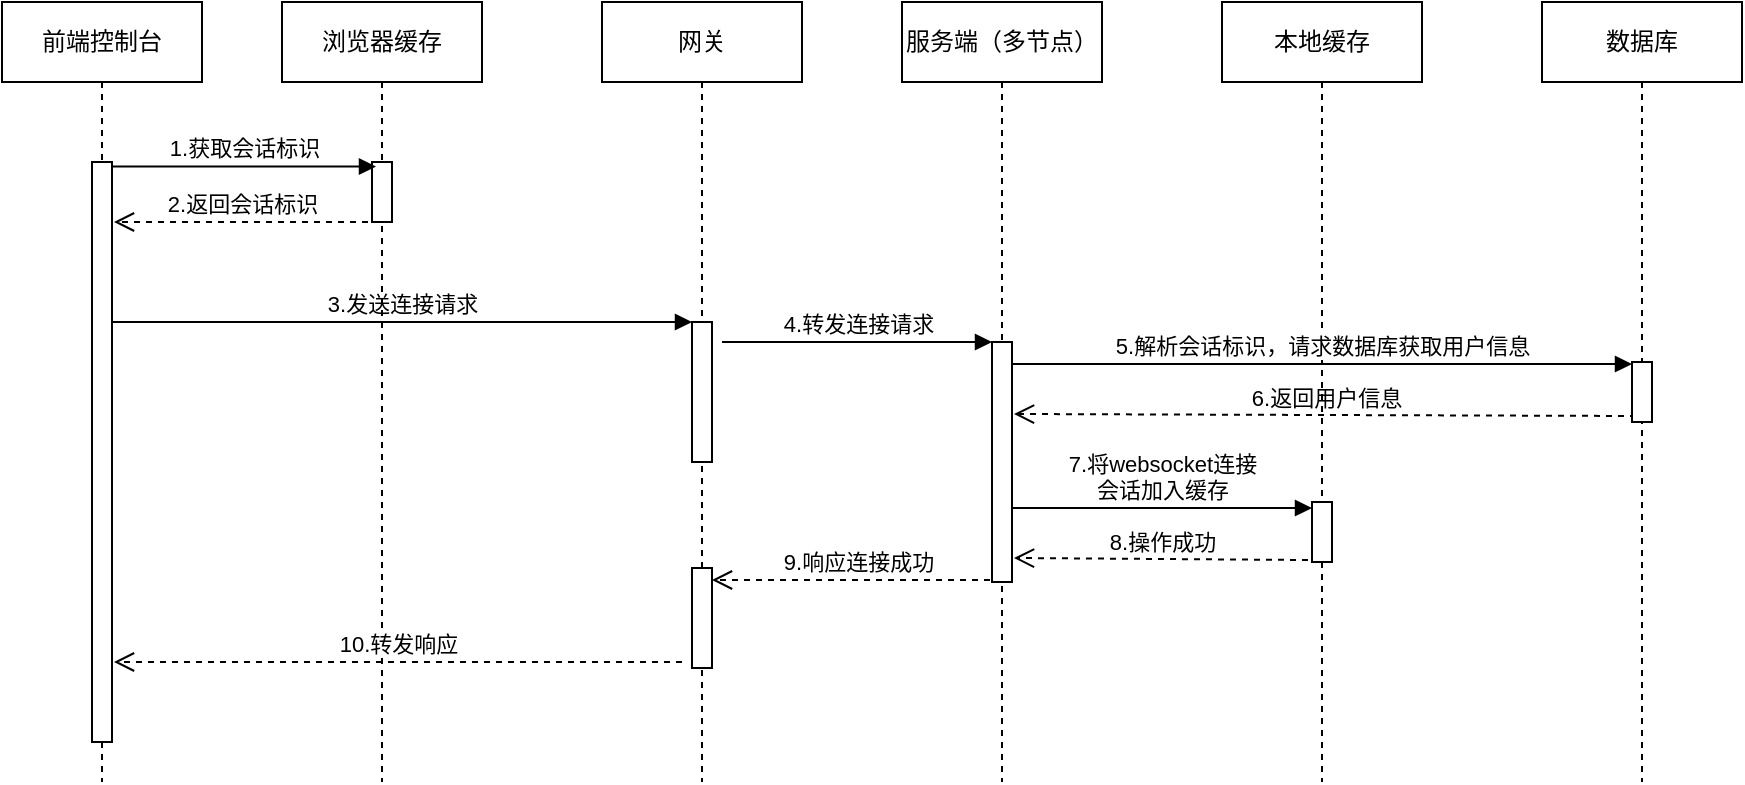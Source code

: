 <mxfile version="12.2.3" type="github" pages="3">
  <diagram id="HFHcIjjgv7-jXZRC84by" name="前端注册监听">
    <mxGraphModel dx="1995" dy="682" grid="1" gridSize="10" guides="1" tooltips="1" connect="1" arrows="1" fold="1" page="1" pageScale="1" pageWidth="827" pageHeight="1169" math="0" shadow="0">
      <root>
        <mxCell id="0"/>
        <mxCell id="1" parent="0"/>
        <mxCell id="l-wgfNWtRh-xiYLWzISt-3" value="前端控制台" style="shape=umlLifeline;perimeter=lifelinePerimeter;whiteSpace=wrap;html=1;container=1;collapsible=0;recursiveResize=0;outlineConnect=0;" vertex="1" parent="1">
          <mxGeometry x="-130" y="80" width="100" height="390" as="geometry"/>
        </mxCell>
        <mxCell id="l-wgfNWtRh-xiYLWzISt-13" value="3.发送连接请求" style="html=1;verticalAlign=bottom;endArrow=block;" edge="1" parent="l-wgfNWtRh-xiYLWzISt-3">
          <mxGeometry width="80" relative="1" as="geometry">
            <mxPoint x="55" y="160" as="sourcePoint"/>
            <mxPoint x="345" y="160" as="targetPoint"/>
          </mxGeometry>
        </mxCell>
        <mxCell id="l-wgfNWtRh-xiYLWzISt-24" value="9.响应连接成功" style="html=1;verticalAlign=bottom;endArrow=open;dashed=1;endSize=8;" edge="1" parent="l-wgfNWtRh-xiYLWzISt-3" target="TpFGpM-kSOjsv9g9q6k6-2">
          <mxGeometry relative="1" as="geometry">
            <mxPoint x="500" y="289" as="sourcePoint"/>
            <mxPoint x="360" y="300" as="targetPoint"/>
          </mxGeometry>
        </mxCell>
        <mxCell id="l-wgfNWtRh-xiYLWzISt-26" value="" style="html=1;points=[];perimeter=orthogonalPerimeter;" vertex="1" parent="l-wgfNWtRh-xiYLWzISt-3">
          <mxGeometry x="45" y="80" width="10" height="290" as="geometry"/>
        </mxCell>
        <mxCell id="l-wgfNWtRh-xiYLWzISt-4" value="浏览器缓存" style="shape=umlLifeline;perimeter=lifelinePerimeter;whiteSpace=wrap;html=1;container=1;collapsible=0;recursiveResize=0;outlineConnect=0;" vertex="1" parent="1">
          <mxGeometry x="10" y="80" width="100" height="390" as="geometry"/>
        </mxCell>
        <mxCell id="l-wgfNWtRh-xiYLWzISt-11" value="" style="html=1;points=[];perimeter=orthogonalPerimeter;" vertex="1" parent="l-wgfNWtRh-xiYLWzISt-4">
          <mxGeometry x="45" y="80" width="10" height="30" as="geometry"/>
        </mxCell>
        <mxCell id="l-wgfNWtRh-xiYLWzISt-5" value="服务端（多节点）" style="shape=umlLifeline;perimeter=lifelinePerimeter;whiteSpace=wrap;html=1;container=1;collapsible=0;recursiveResize=0;outlineConnect=0;" vertex="1" parent="1">
          <mxGeometry x="320" y="80" width="100" height="390" as="geometry"/>
        </mxCell>
        <mxCell id="l-wgfNWtRh-xiYLWzISt-14" value="" style="html=1;points=[];perimeter=orthogonalPerimeter;" vertex="1" parent="l-wgfNWtRh-xiYLWzISt-5">
          <mxGeometry x="45" y="170" width="10" height="120" as="geometry"/>
        </mxCell>
        <mxCell id="l-wgfNWtRh-xiYLWzISt-19" value="6.返回用户信息" style="html=1;verticalAlign=bottom;endArrow=open;dashed=1;endSize=8;exitX=0.2;exitY=0.7;exitDx=0;exitDy=0;exitPerimeter=0;" edge="1" parent="l-wgfNWtRh-xiYLWzISt-5">
          <mxGeometry relative="1" as="geometry">
            <mxPoint x="367" y="207" as="sourcePoint"/>
            <mxPoint x="56" y="206" as="targetPoint"/>
          </mxGeometry>
        </mxCell>
        <mxCell id="l-wgfNWtRh-xiYLWzISt-23" value="8.操作成功" style="html=1;verticalAlign=bottom;endArrow=open;dashed=1;endSize=8;exitX=0.2;exitY=0.8;exitDx=0;exitDy=0;exitPerimeter=0;" edge="1" parent="l-wgfNWtRh-xiYLWzISt-5">
          <mxGeometry relative="1" as="geometry">
            <mxPoint x="203" y="279" as="sourcePoint"/>
            <mxPoint x="56" y="278" as="targetPoint"/>
          </mxGeometry>
        </mxCell>
        <mxCell id="l-wgfNWtRh-xiYLWzISt-6" value="本地缓存" style="shape=umlLifeline;perimeter=lifelinePerimeter;whiteSpace=wrap;html=1;container=1;collapsible=0;recursiveResize=0;outlineConnect=0;" vertex="1" parent="1">
          <mxGeometry x="480" y="80" width="100" height="390" as="geometry"/>
        </mxCell>
        <mxCell id="l-wgfNWtRh-xiYLWzISt-22" value="" style="html=1;points=[];perimeter=orthogonalPerimeter;" vertex="1" parent="l-wgfNWtRh-xiYLWzISt-6">
          <mxGeometry x="45" y="250" width="10" height="30" as="geometry"/>
        </mxCell>
        <mxCell id="l-wgfNWtRh-xiYLWzISt-7" value="数据库" style="shape=umlLifeline;perimeter=lifelinePerimeter;whiteSpace=wrap;html=1;container=1;collapsible=0;recursiveResize=0;outlineConnect=0;" vertex="1" parent="1">
          <mxGeometry x="640" y="80" width="100" height="390" as="geometry"/>
        </mxCell>
        <mxCell id="l-wgfNWtRh-xiYLWzISt-16" value="" style="html=1;points=[];perimeter=orthogonalPerimeter;" vertex="1" parent="l-wgfNWtRh-xiYLWzISt-7">
          <mxGeometry x="45" y="180" width="10" height="30" as="geometry"/>
        </mxCell>
        <mxCell id="l-wgfNWtRh-xiYLWzISt-15" value="5.解析会话标识，请求数据库获取用户信息" style="html=1;verticalAlign=bottom;endArrow=block;" edge="1" parent="1" target="l-wgfNWtRh-xiYLWzISt-16">
          <mxGeometry width="80" relative="1" as="geometry">
            <mxPoint x="375" y="261" as="sourcePoint"/>
            <mxPoint x="680" y="260" as="targetPoint"/>
          </mxGeometry>
        </mxCell>
        <mxCell id="l-wgfNWtRh-xiYLWzISt-10" value="1.获取会话标识" style="html=1;verticalAlign=bottom;endArrow=block;entryX=0.2;entryY=0.075;entryDx=0;entryDy=0;entryPerimeter=0;" edge="1" parent="1" target="l-wgfNWtRh-xiYLWzISt-11">
          <mxGeometry width="80" relative="1" as="geometry">
            <mxPoint x="-75" y="162.25" as="sourcePoint"/>
            <mxPoint x="50" y="159" as="targetPoint"/>
          </mxGeometry>
        </mxCell>
        <mxCell id="l-wgfNWtRh-xiYLWzISt-12" value="2.返回会话标识" style="html=1;verticalAlign=bottom;endArrow=open;dashed=1;endSize=8;" edge="1" parent="1">
          <mxGeometry relative="1" as="geometry">
            <mxPoint x="53" y="190" as="sourcePoint"/>
            <mxPoint x="-74" y="190" as="targetPoint"/>
          </mxGeometry>
        </mxCell>
        <mxCell id="TpFGpM-kSOjsv9g9q6k6-1" value="网关" style="shape=umlLifeline;perimeter=lifelinePerimeter;whiteSpace=wrap;html=1;container=1;collapsible=0;recursiveResize=0;outlineConnect=0;" vertex="1" parent="1">
          <mxGeometry x="170" y="80" width="100" height="390" as="geometry"/>
        </mxCell>
        <mxCell id="TpFGpM-kSOjsv9g9q6k6-2" value="" style="html=1;points=[];perimeter=orthogonalPerimeter;" vertex="1" parent="TpFGpM-kSOjsv9g9q6k6-1">
          <mxGeometry x="45" y="283" width="10" height="50" as="geometry"/>
        </mxCell>
        <mxCell id="TpFGpM-kSOjsv9g9q6k6-4" value="" style="html=1;points=[];perimeter=orthogonalPerimeter;" vertex="1" parent="TpFGpM-kSOjsv9g9q6k6-1">
          <mxGeometry x="45" y="160" width="10" height="70" as="geometry"/>
        </mxCell>
        <mxCell id="TpFGpM-kSOjsv9g9q6k6-5" value="4.转发连接请求" style="html=1;verticalAlign=bottom;endArrow=block;" edge="1" parent="TpFGpM-kSOjsv9g9q6k6-1" target="l-wgfNWtRh-xiYLWzISt-14">
          <mxGeometry width="80" relative="1" as="geometry">
            <mxPoint x="60" y="170" as="sourcePoint"/>
            <mxPoint x="140" y="170" as="targetPoint"/>
          </mxGeometry>
        </mxCell>
        <mxCell id="TpFGpM-kSOjsv9g9q6k6-3" value="10.转发响应" style="html=1;verticalAlign=bottom;endArrow=open;dashed=1;endSize=8;" edge="1" parent="1">
          <mxGeometry relative="1" as="geometry">
            <mxPoint x="210" y="410" as="sourcePoint"/>
            <mxPoint x="-74" y="410" as="targetPoint"/>
          </mxGeometry>
        </mxCell>
        <mxCell id="l-wgfNWtRh-xiYLWzISt-21" value="7.将websocket连接&lt;br&gt;会话加入缓存" style="html=1;verticalAlign=bottom;endArrow=block;" edge="1" parent="1">
          <mxGeometry width="80" relative="1" as="geometry">
            <mxPoint x="375" y="333" as="sourcePoint"/>
            <mxPoint x="525" y="333" as="targetPoint"/>
          </mxGeometry>
        </mxCell>
      </root>
    </mxGraphModel>
  </diagram>
  <diagram id="3vAdYOR4mgObvzFZ3_zu" name="后端推送">
    <mxGraphModel dx="1995" dy="682" grid="1" gridSize="10" guides="1" tooltips="1" connect="1" arrows="1" fold="1" page="1" pageScale="1" pageWidth="827" pageHeight="1169" math="0" shadow="0">
      <root>
        <mxCell id="BXapZyo4GHoVeNJeDpWq-0"/>
        <mxCell id="BXapZyo4GHoVeNJeDpWq-1" parent="BXapZyo4GHoVeNJeDpWq-0"/>
        <mxCell id="jQOL4WjRipKyU6d3ORTy-0" value="前端控制台" style="shape=umlLifeline;perimeter=lifelinePerimeter;whiteSpace=wrap;html=1;container=1;collapsible=0;recursiveResize=0;outlineConnect=0;" vertex="1" parent="BXapZyo4GHoVeNJeDpWq-1">
          <mxGeometry x="990" y="80" width="100" height="640" as="geometry"/>
        </mxCell>
        <mxCell id="aulXTinne5Bw-lDd8tkT-7" value="" style="html=1;points=[];perimeter=orthogonalPerimeter;" vertex="1" parent="jQOL4WjRipKyU6d3ORTy-0">
          <mxGeometry x="45" y="486" width="10" height="36" as="geometry"/>
        </mxCell>
        <mxCell id="jQOL4WjRipKyU6d3ORTy-7" value="服务端" style="shape=umlLifeline;perimeter=lifelinePerimeter;whiteSpace=wrap;html=1;container=1;collapsible=0;recursiveResize=0;outlineConnect=0;" vertex="1" parent="BXapZyo4GHoVeNJeDpWq-1">
          <mxGeometry x="-10" y="80" width="100" height="640" as="geometry"/>
        </mxCell>
        <mxCell id="HaIgSC8CM5VFxUxpdTRj-0" value="" style="html=1;points=[];perimeter=orthogonalPerimeter;" vertex="1" parent="jQOL4WjRipKyU6d3ORTy-7">
          <mxGeometry x="45" y="100" width="10" height="170" as="geometry"/>
        </mxCell>
        <mxCell id="aulXTinne5Bw-lDd8tkT-0" value="1.插入一条消息" style="html=1;verticalAlign=bottom;endArrow=block;" edge="1" parent="jQOL4WjRipKyU6d3ORTy-7" target="jQOL4WjRipKyU6d3ORTy-14">
          <mxGeometry width="80" relative="1" as="geometry">
            <mxPoint x="50" y="100" as="sourcePoint"/>
            <mxPoint x="130" y="100" as="targetPoint"/>
          </mxGeometry>
        </mxCell>
        <mxCell id="jQOL4WjRipKyU6d3ORTy-12" value="本地缓存" style="shape=umlLifeline;perimeter=lifelinePerimeter;whiteSpace=wrap;html=1;container=1;collapsible=0;recursiveResize=0;outlineConnect=0;" vertex="1" parent="BXapZyo4GHoVeNJeDpWq-1">
          <mxGeometry x="480" y="80" width="100" height="640" as="geometry"/>
        </mxCell>
        <mxCell id="aulXTinne5Bw-lDd8tkT-3" value="" style="html=1;points=[];perimeter=orthogonalPerimeter;" vertex="1" parent="jQOL4WjRipKyU6d3ORTy-12">
          <mxGeometry x="45" y="330" width="10" height="50" as="geometry"/>
        </mxCell>
        <mxCell id="jQOL4WjRipKyU6d3ORTy-14" value="数据库" style="shape=umlLifeline;perimeter=lifelinePerimeter;whiteSpace=wrap;html=1;container=1;collapsible=0;recursiveResize=0;outlineConnect=0;" vertex="1" parent="BXapZyo4GHoVeNJeDpWq-1">
          <mxGeometry x="640" y="80" width="100" height="640" as="geometry"/>
        </mxCell>
        <mxCell id="HaIgSC8CM5VFxUxpdTRj-1" value="" style="html=1;points=[];perimeter=orthogonalPerimeter;" vertex="1" parent="jQOL4WjRipKyU6d3ORTy-14">
          <mxGeometry x="45" y="100" width="10" height="50" as="geometry"/>
        </mxCell>
        <mxCell id="aulXTinne5Bw-lDd8tkT-1" value="2.操作成功" style="html=1;verticalAlign=bottom;endArrow=open;dashed=1;endSize=8;" edge="1" parent="BXapZyo4GHoVeNJeDpWq-1" target="HaIgSC8CM5VFxUxpdTRj-0">
          <mxGeometry relative="1" as="geometry">
            <mxPoint x="685" y="230" as="sourcePoint"/>
            <mxPoint x="375" y="230" as="targetPoint"/>
          </mxGeometry>
        </mxCell>
        <mxCell id="aulXTinne5Bw-lDd8tkT-4" value="8.返回websocket连接" style="html=1;verticalAlign=bottom;endArrow=open;dashed=1;endSize=8;" edge="1" parent="BXapZyo4GHoVeNJeDpWq-1">
          <mxGeometry relative="1" as="geometry">
            <mxPoint x="530" y="460" as="sourcePoint"/>
            <mxPoint x="355" y="460" as="targetPoint"/>
          </mxGeometry>
        </mxCell>
        <mxCell id="aulXTinne5Bw-lDd8tkT-6" value="11.将消息推送至订阅了&quot;/user/queue/newMsg&quot;的客户端" style="html=1;verticalAlign=bottom;endArrow=block;entryX=0.3;entryY=0.056;entryDx=0;entryDy=0;entryPerimeter=0;exitX=1.4;exitY=0.683;exitDx=0;exitDy=0;exitPerimeter=0;" edge="1" parent="BXapZyo4GHoVeNJeDpWq-1" source="lCIXG7HvL4Fnse7mMCRd-5" target="aulXTinne5Bw-lDd8tkT-7">
          <mxGeometry width="80" relative="1" as="geometry">
            <mxPoint x="360" y="602" as="sourcePoint"/>
            <mxPoint x="840" y="430" as="targetPoint"/>
          </mxGeometry>
        </mxCell>
        <mxCell id="aulXTinne5Bw-lDd8tkT-8" value="12.接收成功" style="html=1;verticalAlign=bottom;endArrow=open;dashed=1;endSize=8;entryX=0.9;entryY=0.767;entryDx=0;entryDy=0;entryPerimeter=0;" edge="1" parent="BXapZyo4GHoVeNJeDpWq-1" source="aulXTinne5Bw-lDd8tkT-7" target="lCIXG7HvL4Fnse7mMCRd-5">
          <mxGeometry relative="1" as="geometry">
            <mxPoint x="843" y="539" as="sourcePoint"/>
            <mxPoint x="355" y="539" as="targetPoint"/>
          </mxGeometry>
        </mxCell>
        <mxCell id="gLkf99tpPZWJ8Q85RYgd-0" value="消息中间件" style="shape=umlLifeline;perimeter=lifelinePerimeter;whiteSpace=wrap;html=1;container=1;collapsible=0;recursiveResize=0;outlineConnect=0;" vertex="1" parent="BXapZyo4GHoVeNJeDpWq-1">
          <mxGeometry x="140" y="80" width="100" height="640" as="geometry"/>
        </mxCell>
        <mxCell id="lCIXG7HvL4Fnse7mMCRd-2" value="" style="html=1;points=[];perimeter=orthogonalPerimeter;" vertex="1" parent="gLkf99tpPZWJ8Q85RYgd-0">
          <mxGeometry x="45" y="190" width="10" height="80" as="geometry"/>
        </mxCell>
        <mxCell id="lCIXG7HvL4Fnse7mMCRd-4" value="4.发布消息" style="html=1;verticalAlign=bottom;endArrow=block;" edge="1" parent="gLkf99tpPZWJ8Q85RYgd-0" target="lCIXG7HvL4Fnse7mMCRd-5">
          <mxGeometry width="80" relative="1" as="geometry">
            <mxPoint x="55" y="200" as="sourcePoint"/>
            <mxPoint x="135" y="200" as="targetPoint"/>
          </mxGeometry>
        </mxCell>
        <mxCell id="lCIXG7HvL4Fnse7mMCRd-6" value="5.响应" style="html=1;verticalAlign=bottom;endArrow=open;dashed=1;endSize=8;" edge="1" parent="gLkf99tpPZWJ8Q85RYgd-0">
          <mxGeometry relative="1" as="geometry">
            <mxPoint x="205" y="240" as="sourcePoint"/>
            <mxPoint x="60" y="240" as="targetPoint"/>
          </mxGeometry>
        </mxCell>
        <mxCell id="gLkf99tpPZWJ8Q85RYgd-1" value="订阅&quot;wsToClient&quot;主题消息的服务节点" style="shape=umlLifeline;perimeter=lifelinePerimeter;whiteSpace=wrap;html=1;container=1;collapsible=0;recursiveResize=0;outlineConnect=0;" vertex="1" parent="BXapZyo4GHoVeNJeDpWq-1">
          <mxGeometry x="300" y="80" width="100" height="640" as="geometry"/>
        </mxCell>
        <mxCell id="lCIXG7HvL4Fnse7mMCRd-5" value="" style="html=1;points=[];perimeter=orthogonalPerimeter;" vertex="1" parent="gLkf99tpPZWJ8Q85RYgd-1">
          <mxGeometry x="45" y="200" width="10" height="420" as="geometry"/>
        </mxCell>
        <mxCell id="lCIXG7HvL4Fnse7mMCRd-10" value="9.若能从缓存中获取websocket连接,则记录此次发送任务到缓存中间件，标记状态为正在发送" style="html=1;verticalAlign=bottom;endArrow=block;" edge="1" parent="gLkf99tpPZWJ8Q85RYgd-1" target="lCIXG7HvL4Fnse7mMCRd-9">
          <mxGeometry width="80" relative="1" as="geometry">
            <mxPoint x="58" y="410" as="sourcePoint"/>
            <mxPoint x="553" y="410" as="targetPoint"/>
          </mxGeometry>
        </mxCell>
        <mxCell id="lCIXG7HvL4Fnse7mMCRd-11" value="10.记录成功" style="html=1;verticalAlign=bottom;endArrow=open;dashed=1;endSize=8;" edge="1" parent="gLkf99tpPZWJ8Q85RYgd-1">
          <mxGeometry relative="1" as="geometry">
            <mxPoint x="551" y="440" as="sourcePoint"/>
            <mxPoint x="56" y="440" as="targetPoint"/>
          </mxGeometry>
        </mxCell>
        <mxCell id="aulXTinne5Bw-lDd8tkT-2" value="7.根据userId获取&lt;br&gt;缓存的websocket连接" style="html=1;verticalAlign=bottom;endArrow=block;" edge="1" parent="BXapZyo4GHoVeNJeDpWq-1">
          <mxGeometry width="80" relative="1" as="geometry">
            <mxPoint x="355" y="410" as="sourcePoint"/>
            <mxPoint x="525" y="410" as="targetPoint"/>
          </mxGeometry>
        </mxCell>
        <mxCell id="lCIXG7HvL4Fnse7mMCRd-1" value="3.发布&quot;wsToClient&quot;&lt;br&gt;主题消息" style="html=1;verticalAlign=bottom;endArrow=block;" edge="1" parent="BXapZyo4GHoVeNJeDpWq-1">
          <mxGeometry width="80" relative="1" as="geometry">
            <mxPoint x="45" y="270" as="sourcePoint"/>
            <mxPoint x="185" y="270" as="targetPoint"/>
          </mxGeometry>
        </mxCell>
        <mxCell id="lCIXG7HvL4Fnse7mMCRd-7" value="6.响应" style="html=1;verticalAlign=bottom;endArrow=open;dashed=1;endSize=8;" edge="1" parent="BXapZyo4GHoVeNJeDpWq-1">
          <mxGeometry relative="1" as="geometry">
            <mxPoint x="180" y="350" as="sourcePoint"/>
            <mxPoint x="45" y="350" as="targetPoint"/>
          </mxGeometry>
        </mxCell>
        <mxCell id="lCIXG7HvL4Fnse7mMCRd-8" value="缓存中间件" style="shape=umlLifeline;perimeter=lifelinePerimeter;whiteSpace=wrap;html=1;container=1;collapsible=0;recursiveResize=0;outlineConnect=0;" vertex="1" parent="BXapZyo4GHoVeNJeDpWq-1">
          <mxGeometry x="810" y="80" width="100" height="640" as="geometry"/>
        </mxCell>
        <mxCell id="lCIXG7HvL4Fnse7mMCRd-9" value="" style="html=1;points=[];perimeter=orthogonalPerimeter;" vertex="1" parent="lCIXG7HvL4Fnse7mMCRd-8">
          <mxGeometry x="45" y="410" width="10" height="30" as="geometry"/>
        </mxCell>
        <mxCell id="lCIXG7HvL4Fnse7mMCRd-12" value="13.从缓存中间件中删除此任务" style="html=1;verticalAlign=bottom;endArrow=block;" edge="1" parent="lCIXG7HvL4Fnse7mMCRd-8" target="lCIXG7HvL4Fnse7mMCRd-14">
          <mxGeometry width="80" relative="1" as="geometry">
            <mxPoint x="-453" y="560" as="sourcePoint"/>
            <mxPoint x="-258" y="480" as="targetPoint"/>
          </mxGeometry>
        </mxCell>
        <mxCell id="lCIXG7HvL4Fnse7mMCRd-13" value="14.删除成功" style="html=1;verticalAlign=bottom;endArrow=open;dashed=1;endSize=8;" edge="1" parent="lCIXG7HvL4Fnse7mMCRd-8">
          <mxGeometry relative="1" as="geometry">
            <mxPoint x="40" y="590" as="sourcePoint"/>
            <mxPoint x="-455" y="590" as="targetPoint"/>
          </mxGeometry>
        </mxCell>
        <mxCell id="lCIXG7HvL4Fnse7mMCRd-14" value="" style="html=1;points=[];perimeter=orthogonalPerimeter;" vertex="1" parent="lCIXG7HvL4Fnse7mMCRd-8">
          <mxGeometry x="44" y="560" width="10" height="30" as="geometry"/>
        </mxCell>
      </root>
    </mxGraphModel>
  </diagram>
  <diagram id="iVulQDyT-94DS6_Grm-D" name="前端断开连接">
    <mxGraphModel dx="1168" dy="682" grid="1" gridSize="10" guides="1" tooltips="1" connect="1" arrows="1" fold="1" page="1" pageScale="1" pageWidth="827" pageHeight="1169" math="0" shadow="0">
      <root>
        <mxCell id="PJZTxWNfsdm1aRaPUjdb-0"/>
        <mxCell id="PJZTxWNfsdm1aRaPUjdb-1" parent="PJZTxWNfsdm1aRaPUjdb-0"/>
        <mxCell id="QLGmNhzeTBbXR8KVOTVe-0" value="前端控制台" style="shape=umlLifeline;perimeter=lifelinePerimeter;whiteSpace=wrap;html=1;container=1;collapsible=0;recursiveResize=0;outlineConnect=0;" vertex="1" parent="PJZTxWNfsdm1aRaPUjdb-1">
          <mxGeometry x="140" y="80" width="100" height="240" as="geometry"/>
        </mxCell>
        <mxCell id="QLGmNhzeTBbXR8KVOTVe-3" value="" style="html=1;points=[];perimeter=orthogonalPerimeter;" vertex="1" parent="QLGmNhzeTBbXR8KVOTVe-0">
          <mxGeometry x="45" y="80" width="10" height="130" as="geometry"/>
        </mxCell>
        <mxCell id="QLGmNhzeTBbXR8KVOTVe-6" value="服务端" style="shape=umlLifeline;perimeter=lifelinePerimeter;whiteSpace=wrap;html=1;container=1;collapsible=0;recursiveResize=0;outlineConnect=0;" vertex="1" parent="PJZTxWNfsdm1aRaPUjdb-1">
          <mxGeometry x="320" y="80" width="100" height="240" as="geometry"/>
        </mxCell>
        <mxCell id="QLGmNhzeTBbXR8KVOTVe-7" value="" style="html=1;points=[];perimeter=orthogonalPerimeter;" vertex="1" parent="QLGmNhzeTBbXR8KVOTVe-6">
          <mxGeometry x="45" y="80" width="10" height="130" as="geometry"/>
        </mxCell>
        <mxCell id="QLGmNhzeTBbXR8KVOTVe-11" value="缓存" style="shape=umlLifeline;perimeter=lifelinePerimeter;whiteSpace=wrap;html=1;container=1;collapsible=0;recursiveResize=0;outlineConnect=0;" vertex="1" parent="PJZTxWNfsdm1aRaPUjdb-1">
          <mxGeometry x="480" y="80" width="100" height="240" as="geometry"/>
        </mxCell>
        <mxCell id="QLGmNhzeTBbXR8KVOTVe-12" value="" style="html=1;points=[];perimeter=orthogonalPerimeter;" vertex="1" parent="QLGmNhzeTBbXR8KVOTVe-11">
          <mxGeometry x="45" y="122.5" width="10" height="45" as="geometry"/>
        </mxCell>
        <mxCell id="QLGmNhzeTBbXR8KVOTVe-1" value="1.断开连接" style="html=1;verticalAlign=bottom;endArrow=block;entryX=0.3;entryY=0;entryDx=0;entryDy=0;entryPerimeter=0;" edge="1" parent="PJZTxWNfsdm1aRaPUjdb-1">
          <mxGeometry width="80" relative="1" as="geometry">
            <mxPoint x="197" y="170" as="sourcePoint"/>
            <mxPoint x="365" y="170" as="targetPoint"/>
          </mxGeometry>
        </mxCell>
        <mxCell id="QLGmNhzeTBbXR8KVOTVe-2" value="4.连接成功" style="html=1;verticalAlign=bottom;endArrow=open;dashed=1;endSize=8;exitX=-0.3;exitY=0.846;exitDx=0;exitDy=0;exitPerimeter=0;" edge="1" parent="PJZTxWNfsdm1aRaPUjdb-1" source="QLGmNhzeTBbXR8KVOTVe-7">
          <mxGeometry relative="1" as="geometry">
            <mxPoint x="357" y="270" as="sourcePoint"/>
            <mxPoint x="197" y="270" as="targetPoint"/>
          </mxGeometry>
        </mxCell>
        <mxCell id="QLGmNhzeTBbXR8KVOTVe-9" value="2.从缓存中移除websocket连接" style="html=1;verticalAlign=bottom;endArrow=block;entryX=0.2;entryY=0.111;entryDx=0;entryDy=0;entryPerimeter=0;" edge="1" parent="PJZTxWNfsdm1aRaPUjdb-1">
          <mxGeometry width="80" relative="1" as="geometry">
            <mxPoint x="374" y="200" as="sourcePoint"/>
            <mxPoint x="527" y="199.995" as="targetPoint"/>
          </mxGeometry>
        </mxCell>
        <mxCell id="QLGmNhzeTBbXR8KVOTVe-10" value="3.操作成功" style="html=1;verticalAlign=bottom;endArrow=open;dashed=1;endSize=8;exitX=0.2;exitY=0.8;exitDx=0;exitDy=0;exitPerimeter=0;" edge="1" parent="PJZTxWNfsdm1aRaPUjdb-1" source="QLGmNhzeTBbXR8KVOTVe-12">
          <mxGeometry relative="1" as="geometry">
            <mxPoint x="460" y="340" as="sourcePoint"/>
            <mxPoint x="376" y="238" as="targetPoint"/>
          </mxGeometry>
        </mxCell>
      </root>
    </mxGraphModel>
  </diagram>
</mxfile>
